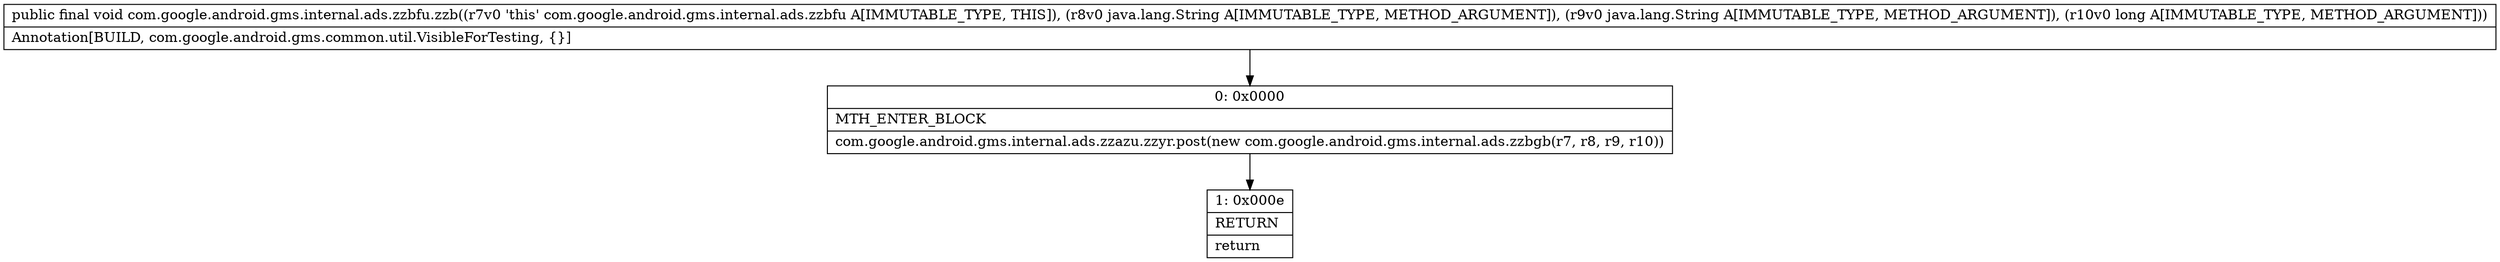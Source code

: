 digraph "CFG forcom.google.android.gms.internal.ads.zzbfu.zzb(Ljava\/lang\/String;Ljava\/lang\/String;J)V" {
Node_0 [shape=record,label="{0\:\ 0x0000|MTH_ENTER_BLOCK\l|com.google.android.gms.internal.ads.zzazu.zzyr.post(new com.google.android.gms.internal.ads.zzbgb(r7, r8, r9, r10))\l}"];
Node_1 [shape=record,label="{1\:\ 0x000e|RETURN\l|return\l}"];
MethodNode[shape=record,label="{public final void com.google.android.gms.internal.ads.zzbfu.zzb((r7v0 'this' com.google.android.gms.internal.ads.zzbfu A[IMMUTABLE_TYPE, THIS]), (r8v0 java.lang.String A[IMMUTABLE_TYPE, METHOD_ARGUMENT]), (r9v0 java.lang.String A[IMMUTABLE_TYPE, METHOD_ARGUMENT]), (r10v0 long A[IMMUTABLE_TYPE, METHOD_ARGUMENT]))  | Annotation[BUILD, com.google.android.gms.common.util.VisibleForTesting, \{\}]\l}"];
MethodNode -> Node_0;
Node_0 -> Node_1;
}

